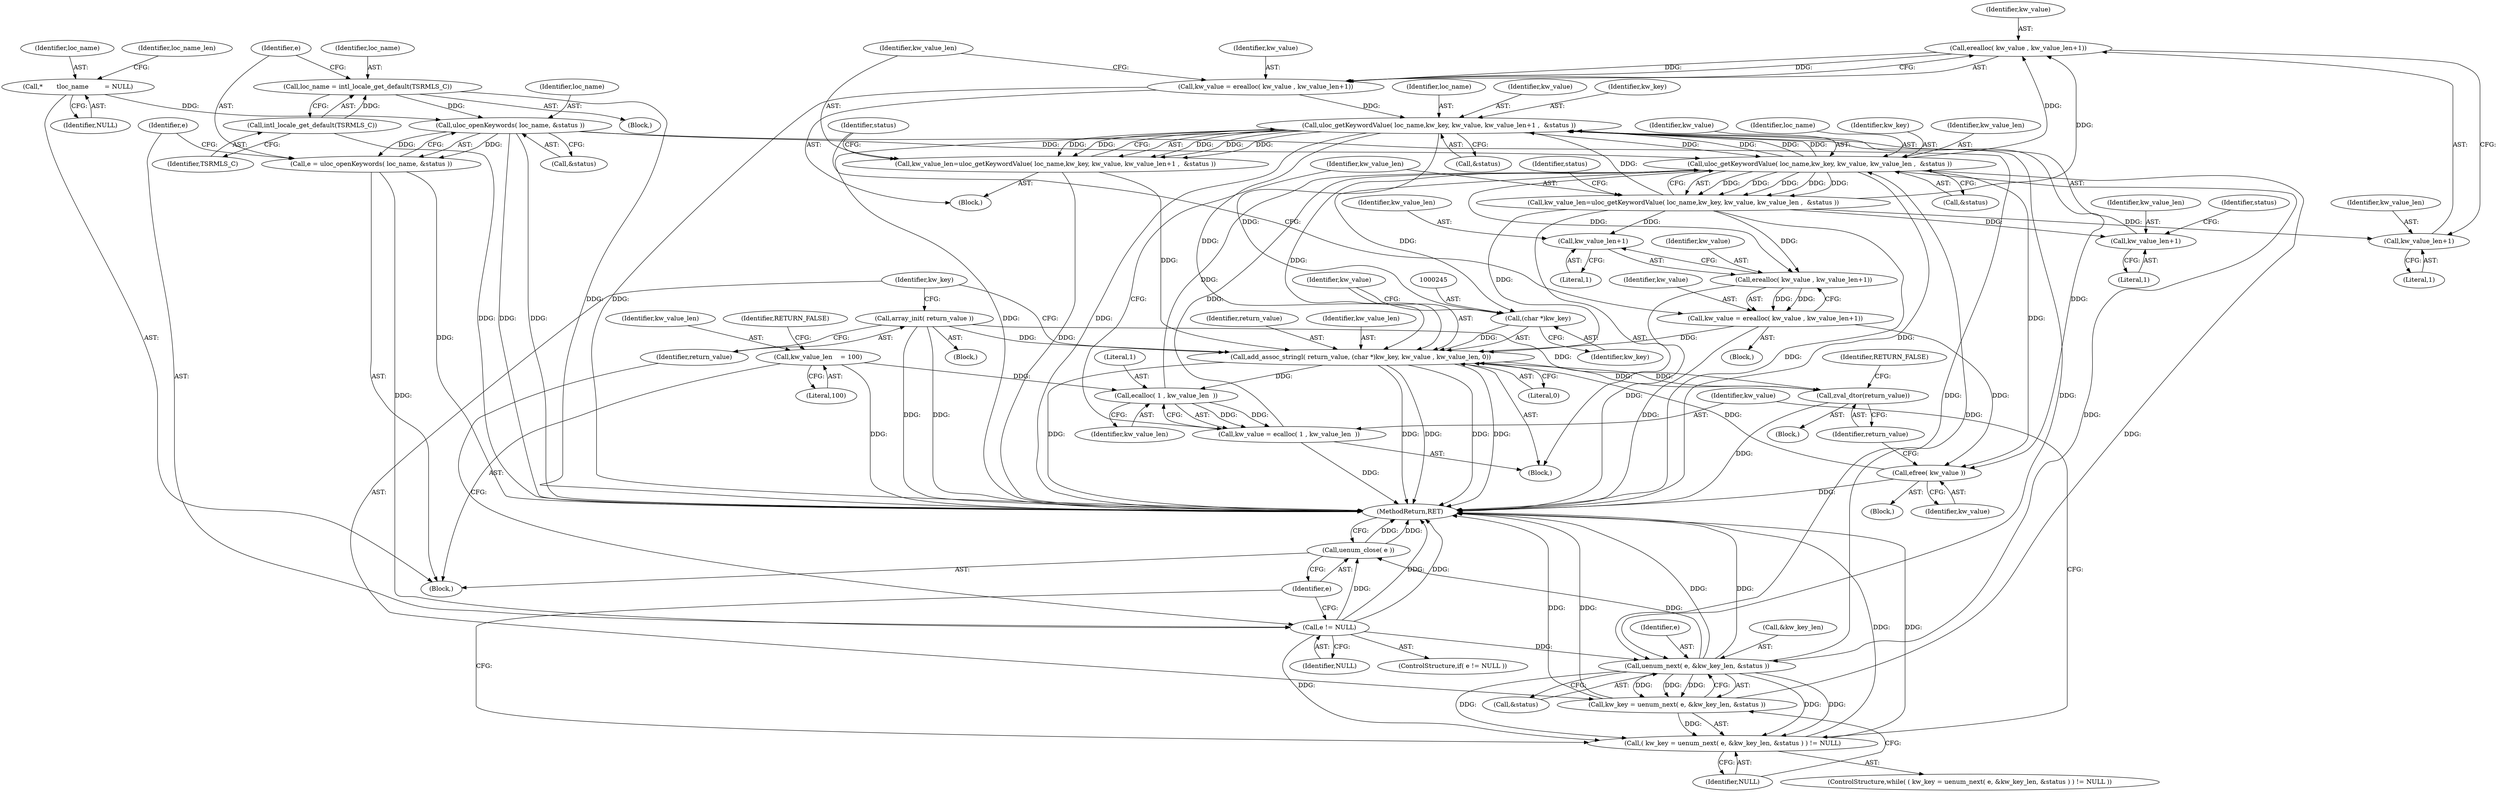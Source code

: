 digraph "0_php-src_97eff7eb57fc2320c267a949cffd622c38712484?w=1_7@API" {
"1000201" [label="(Call,erealloc( kw_value , kw_value_len+1))"];
"1000184" [label="(Call,uloc_getKeywordValue( loc_name,kw_key, kw_value, kw_value_len ,  &status ))"];
"1000208" [label="(Call,uloc_getKeywordValue( loc_name,kw_key, kw_value, kw_value_len+1 ,  &status ))"];
"1000199" [label="(Call,kw_value = erealloc( kw_value , kw_value_len+1))"];
"1000201" [label="(Call,erealloc( kw_value , kw_value_len+1))"];
"1000182" [label="(Call,kw_value_len=uloc_getKeywordValue( loc_name,kw_key, kw_value, kw_value_len ,  &status ))"];
"1000154" [label="(Call,uloc_openKeywords( loc_name, &status ))"];
"1000148" [label="(Call,loc_name = intl_locale_get_default(TSRMLS_C))"];
"1000150" [label="(Call,intl_locale_get_default(TSRMLS_C))"];
"1000126" [label="(Call,*       \tloc_name        = NULL)"];
"1000167" [label="(Call,kw_key = uenum_next( e, &kw_key_len, &status ))"];
"1000169" [label="(Call,uenum_next( e, &kw_key_len, &status ))"];
"1000159" [label="(Call,e != NULL)"];
"1000152" [label="(Call,e = uloc_openKeywords( loc_name, &status ))"];
"1000177" [label="(Call,kw_value = ecalloc( 1 , kw_value_len  ))"];
"1000179" [label="(Call,ecalloc( 1 , kw_value_len  ))"];
"1000242" [label="(Call,add_assoc_stringl( return_value, (char *)kw_key, kw_value , kw_value_len, 0))"];
"1000163" [label="(Call,array_init( return_value ))"];
"1000239" [label="(Call,zval_dtor(return_value))"];
"1000244" [label="(Call,(char *)kw_key)"];
"1000237" [label="(Call,efree( kw_value ))"];
"1000223" [label="(Call,kw_value = erealloc( kw_value , kw_value_len+1))"];
"1000225" [label="(Call,erealloc( kw_value , kw_value_len+1))"];
"1000206" [label="(Call,kw_value_len=uloc_getKeywordValue( loc_name,kw_key, kw_value, kw_value_len+1 ,  &status ))"];
"1000138" [label="(Call,kw_value_len    = 100)"];
"1000166" [label="(Call,( kw_key = uenum_next( e, &kw_key_len, &status ) ) != NULL)"];
"1000203" [label="(Call,kw_value_len+1)"];
"1000212" [label="(Call,kw_value_len+1)"];
"1000227" [label="(Call,kw_value_len+1)"];
"1000250" [label="(Call,uenum_close( e ))"];
"1000227" [label="(Call,kw_value_len+1)"];
"1000171" [label="(Call,&kw_key_len)"];
"1000160" [label="(Identifier,e)"];
"1000162" [label="(Block,)"];
"1000193" [label="(Identifier,status)"];
"1000202" [label="(Identifier,kw_value)"];
"1000156" [label="(Call,&status)"];
"1000184" [label="(Call,uloc_getKeywordValue( loc_name,kw_key, kw_value, kw_value_len ,  &status ))"];
"1000165" [label="(ControlStructure,while( ( kw_key = uenum_next( e, &kw_key_len, &status ) ) != NULL ))"];
"1000233" [label="(Block,)"];
"1000152" [label="(Call,e = uloc_openKeywords( loc_name, &status ))"];
"1000243" [label="(Identifier,return_value)"];
"1000210" [label="(Identifier,kw_key)"];
"1000212" [label="(Call,kw_value_len+1)"];
"1000223" [label="(Call,kw_value = erealloc( kw_value , kw_value_len+1))"];
"1000139" [label="(Identifier,kw_value_len)"];
"1000242" [label="(Call,add_assoc_stringl( return_value, (char *)kw_key, kw_value , kw_value_len, 0))"];
"1000159" [label="(Call,e != NULL)"];
"1000186" [label="(Identifier,kw_key)"];
"1000188" [label="(Identifier,kw_value_len)"];
"1000187" [label="(Identifier,kw_value)"];
"1000200" [label="(Identifier,kw_value)"];
"1000183" [label="(Identifier,kw_value_len)"];
"1000138" [label="(Call,kw_value_len    = 100)"];
"1000225" [label="(Call,erealloc( kw_value , kw_value_len+1))"];
"1000154" [label="(Call,uloc_openKeywords( loc_name, &status ))"];
"1000140" [label="(Literal,100)"];
"1000215" [label="(Call,&status)"];
"1000244" [label="(Call,(char *)kw_key)"];
"1000203" [label="(Call,kw_value_len+1)"];
"1000251" [label="(Identifier,e)"];
"1000181" [label="(Identifier,kw_value_len)"];
"1000168" [label="(Identifier,kw_key)"];
"1000248" [label="(Identifier,kw_value_len)"];
"1000204" [label="(Identifier,kw_value_len)"];
"1000214" [label="(Literal,1)"];
"1000176" [label="(Block,)"];
"1000147" [label="(Block,)"];
"1000213" [label="(Identifier,kw_value_len)"];
"1000224" [label="(Identifier,kw_value)"];
"1000127" [label="(Identifier,loc_name)"];
"1000241" [label="(Identifier,RETURN_FALSE)"];
"1000175" [label="(Identifier,NULL)"];
"1000178" [label="(Identifier,kw_value)"];
"1000228" [label="(Identifier,kw_value_len)"];
"1000170" [label="(Identifier,e)"];
"1000161" [label="(Identifier,NULL)"];
"1000166" [label="(Call,( kw_key = uenum_next( e, &kw_key_len, &status ) ) != NULL)"];
"1000128" [label="(Identifier,NULL)"];
"1000173" [label="(Call,&status)"];
"1000222" [label="(Block,)"];
"1000169" [label="(Call,uenum_next( e, &kw_key_len, &status ))"];
"1000240" [label="(Identifier,return_value)"];
"1000236" [label="(Block,)"];
"1000150" [label="(Call,intl_locale_get_default(TSRMLS_C))"];
"1000252" [label="(MethodReturn,RET)"];
"1000151" [label="(Identifier,TSRMLS_C)"];
"1000126" [label="(Call,*       \tloc_name        = NULL)"];
"1000153" [label="(Identifier,e)"];
"1000164" [label="(Identifier,return_value)"];
"1000229" [label="(Literal,1)"];
"1000177" [label="(Call,kw_value = ecalloc( 1 , kw_value_len  ))"];
"1000195" [label="(Block,)"];
"1000182" [label="(Call,kw_value_len=uloc_getKeywordValue( loc_name,kw_key, kw_value, kw_value_len ,  &status ))"];
"1000131" [label="(Identifier,loc_name_len)"];
"1000249" [label="(Literal,0)"];
"1000148" [label="(Call,loc_name = intl_locale_get_default(TSRMLS_C))"];
"1000179" [label="(Call,ecalloc( 1 , kw_value_len  ))"];
"1000237" [label="(Call,efree( kw_value ))"];
"1000209" [label="(Identifier,loc_name)"];
"1000226" [label="(Identifier,kw_value)"];
"1000246" [label="(Identifier,kw_key)"];
"1000206" [label="(Call,kw_value_len=uloc_getKeywordValue( loc_name,kw_key, kw_value, kw_value_len+1 ,  &status ))"];
"1000142" [label="(Identifier,RETURN_FALSE)"];
"1000205" [label="(Literal,1)"];
"1000207" [label="(Identifier,kw_value_len)"];
"1000185" [label="(Identifier,loc_name)"];
"1000238" [label="(Identifier,kw_value)"];
"1000250" [label="(Call,uenum_close( e ))"];
"1000149" [label="(Identifier,loc_name)"];
"1000201" [label="(Call,erealloc( kw_value , kw_value_len+1))"];
"1000211" [label="(Identifier,kw_value)"];
"1000167" [label="(Call,kw_key = uenum_next( e, &kw_key_len, &status ))"];
"1000208" [label="(Call,uloc_getKeywordValue( loc_name,kw_key, kw_value, kw_value_len+1 ,  &status ))"];
"1000180" [label="(Literal,1)"];
"1000189" [label="(Call,&status)"];
"1000232" [label="(Identifier,status)"];
"1000216" [label="(Identifier,status)"];
"1000163" [label="(Call,array_init( return_value ))"];
"1000247" [label="(Identifier,kw_value)"];
"1000155" [label="(Identifier,loc_name)"];
"1000158" [label="(ControlStructure,if( e != NULL ))"];
"1000199" [label="(Call,kw_value = erealloc( kw_value , kw_value_len+1))"];
"1000108" [label="(Block,)"];
"1000239" [label="(Call,zval_dtor(return_value))"];
"1000201" -> "1000199"  [label="AST: "];
"1000201" -> "1000203"  [label="CFG: "];
"1000202" -> "1000201"  [label="AST: "];
"1000203" -> "1000201"  [label="AST: "];
"1000199" -> "1000201"  [label="CFG: "];
"1000201" -> "1000199"  [label="DDG: "];
"1000201" -> "1000199"  [label="DDG: "];
"1000184" -> "1000201"  [label="DDG: "];
"1000182" -> "1000201"  [label="DDG: "];
"1000184" -> "1000182"  [label="AST: "];
"1000184" -> "1000189"  [label="CFG: "];
"1000185" -> "1000184"  [label="AST: "];
"1000186" -> "1000184"  [label="AST: "];
"1000187" -> "1000184"  [label="AST: "];
"1000188" -> "1000184"  [label="AST: "];
"1000189" -> "1000184"  [label="AST: "];
"1000182" -> "1000184"  [label="CFG: "];
"1000184" -> "1000252"  [label="DDG: "];
"1000184" -> "1000169"  [label="DDG: "];
"1000184" -> "1000182"  [label="DDG: "];
"1000184" -> "1000182"  [label="DDG: "];
"1000184" -> "1000182"  [label="DDG: "];
"1000184" -> "1000182"  [label="DDG: "];
"1000184" -> "1000182"  [label="DDG: "];
"1000208" -> "1000184"  [label="DDG: "];
"1000154" -> "1000184"  [label="DDG: "];
"1000167" -> "1000184"  [label="DDG: "];
"1000177" -> "1000184"  [label="DDG: "];
"1000179" -> "1000184"  [label="DDG: "];
"1000169" -> "1000184"  [label="DDG: "];
"1000184" -> "1000208"  [label="DDG: "];
"1000184" -> "1000208"  [label="DDG: "];
"1000184" -> "1000208"  [label="DDG: "];
"1000184" -> "1000225"  [label="DDG: "];
"1000184" -> "1000237"  [label="DDG: "];
"1000184" -> "1000244"  [label="DDG: "];
"1000184" -> "1000242"  [label="DDG: "];
"1000208" -> "1000206"  [label="AST: "];
"1000208" -> "1000215"  [label="CFG: "];
"1000209" -> "1000208"  [label="AST: "];
"1000210" -> "1000208"  [label="AST: "];
"1000211" -> "1000208"  [label="AST: "];
"1000212" -> "1000208"  [label="AST: "];
"1000215" -> "1000208"  [label="AST: "];
"1000206" -> "1000208"  [label="CFG: "];
"1000208" -> "1000252"  [label="DDG: "];
"1000208" -> "1000252"  [label="DDG: "];
"1000208" -> "1000169"  [label="DDG: "];
"1000208" -> "1000206"  [label="DDG: "];
"1000208" -> "1000206"  [label="DDG: "];
"1000208" -> "1000206"  [label="DDG: "];
"1000208" -> "1000206"  [label="DDG: "];
"1000208" -> "1000206"  [label="DDG: "];
"1000199" -> "1000208"  [label="DDG: "];
"1000182" -> "1000208"  [label="DDG: "];
"1000208" -> "1000237"  [label="DDG: "];
"1000208" -> "1000244"  [label="DDG: "];
"1000208" -> "1000242"  [label="DDG: "];
"1000199" -> "1000195"  [label="AST: "];
"1000200" -> "1000199"  [label="AST: "];
"1000207" -> "1000199"  [label="CFG: "];
"1000199" -> "1000252"  [label="DDG: "];
"1000182" -> "1000176"  [label="AST: "];
"1000183" -> "1000182"  [label="AST: "];
"1000193" -> "1000182"  [label="CFG: "];
"1000182" -> "1000252"  [label="DDG: "];
"1000182" -> "1000203"  [label="DDG: "];
"1000182" -> "1000212"  [label="DDG: "];
"1000182" -> "1000225"  [label="DDG: "];
"1000182" -> "1000227"  [label="DDG: "];
"1000182" -> "1000242"  [label="DDG: "];
"1000154" -> "1000152"  [label="AST: "];
"1000154" -> "1000156"  [label="CFG: "];
"1000155" -> "1000154"  [label="AST: "];
"1000156" -> "1000154"  [label="AST: "];
"1000152" -> "1000154"  [label="CFG: "];
"1000154" -> "1000252"  [label="DDG: "];
"1000154" -> "1000252"  [label="DDG: "];
"1000154" -> "1000152"  [label="DDG: "];
"1000154" -> "1000152"  [label="DDG: "];
"1000148" -> "1000154"  [label="DDG: "];
"1000126" -> "1000154"  [label="DDG: "];
"1000154" -> "1000169"  [label="DDG: "];
"1000148" -> "1000147"  [label="AST: "];
"1000148" -> "1000150"  [label="CFG: "];
"1000149" -> "1000148"  [label="AST: "];
"1000150" -> "1000148"  [label="AST: "];
"1000153" -> "1000148"  [label="CFG: "];
"1000148" -> "1000252"  [label="DDG: "];
"1000150" -> "1000148"  [label="DDG: "];
"1000150" -> "1000151"  [label="CFG: "];
"1000151" -> "1000150"  [label="AST: "];
"1000150" -> "1000252"  [label="DDG: "];
"1000126" -> "1000108"  [label="AST: "];
"1000126" -> "1000128"  [label="CFG: "];
"1000127" -> "1000126"  [label="AST: "];
"1000128" -> "1000126"  [label="AST: "];
"1000131" -> "1000126"  [label="CFG: "];
"1000167" -> "1000166"  [label="AST: "];
"1000167" -> "1000169"  [label="CFG: "];
"1000168" -> "1000167"  [label="AST: "];
"1000169" -> "1000167"  [label="AST: "];
"1000175" -> "1000167"  [label="CFG: "];
"1000167" -> "1000252"  [label="DDG: "];
"1000167" -> "1000252"  [label="DDG: "];
"1000167" -> "1000166"  [label="DDG: "];
"1000169" -> "1000167"  [label="DDG: "];
"1000169" -> "1000167"  [label="DDG: "];
"1000169" -> "1000167"  [label="DDG: "];
"1000169" -> "1000173"  [label="CFG: "];
"1000170" -> "1000169"  [label="AST: "];
"1000171" -> "1000169"  [label="AST: "];
"1000173" -> "1000169"  [label="AST: "];
"1000169" -> "1000252"  [label="DDG: "];
"1000169" -> "1000252"  [label="DDG: "];
"1000169" -> "1000166"  [label="DDG: "];
"1000169" -> "1000166"  [label="DDG: "];
"1000169" -> "1000166"  [label="DDG: "];
"1000159" -> "1000169"  [label="DDG: "];
"1000169" -> "1000250"  [label="DDG: "];
"1000159" -> "1000158"  [label="AST: "];
"1000159" -> "1000161"  [label="CFG: "];
"1000160" -> "1000159"  [label="AST: "];
"1000161" -> "1000159"  [label="AST: "];
"1000164" -> "1000159"  [label="CFG: "];
"1000251" -> "1000159"  [label="CFG: "];
"1000159" -> "1000252"  [label="DDG: "];
"1000159" -> "1000252"  [label="DDG: "];
"1000152" -> "1000159"  [label="DDG: "];
"1000159" -> "1000166"  [label="DDG: "];
"1000159" -> "1000250"  [label="DDG: "];
"1000152" -> "1000108"  [label="AST: "];
"1000153" -> "1000152"  [label="AST: "];
"1000160" -> "1000152"  [label="CFG: "];
"1000152" -> "1000252"  [label="DDG: "];
"1000177" -> "1000176"  [label="AST: "];
"1000177" -> "1000179"  [label="CFG: "];
"1000178" -> "1000177"  [label="AST: "];
"1000179" -> "1000177"  [label="AST: "];
"1000183" -> "1000177"  [label="CFG: "];
"1000177" -> "1000252"  [label="DDG: "];
"1000179" -> "1000177"  [label="DDG: "];
"1000179" -> "1000177"  [label="DDG: "];
"1000179" -> "1000181"  [label="CFG: "];
"1000180" -> "1000179"  [label="AST: "];
"1000181" -> "1000179"  [label="AST: "];
"1000242" -> "1000179"  [label="DDG: "];
"1000138" -> "1000179"  [label="DDG: "];
"1000242" -> "1000176"  [label="AST: "];
"1000242" -> "1000249"  [label="CFG: "];
"1000243" -> "1000242"  [label="AST: "];
"1000244" -> "1000242"  [label="AST: "];
"1000247" -> "1000242"  [label="AST: "];
"1000248" -> "1000242"  [label="AST: "];
"1000249" -> "1000242"  [label="AST: "];
"1000168" -> "1000242"  [label="CFG: "];
"1000242" -> "1000252"  [label="DDG: "];
"1000242" -> "1000252"  [label="DDG: "];
"1000242" -> "1000252"  [label="DDG: "];
"1000242" -> "1000252"  [label="DDG: "];
"1000242" -> "1000252"  [label="DDG: "];
"1000242" -> "1000239"  [label="DDG: "];
"1000163" -> "1000242"  [label="DDG: "];
"1000239" -> "1000242"  [label="DDG: "];
"1000244" -> "1000242"  [label="DDG: "];
"1000237" -> "1000242"  [label="DDG: "];
"1000223" -> "1000242"  [label="DDG: "];
"1000206" -> "1000242"  [label="DDG: "];
"1000163" -> "1000162"  [label="AST: "];
"1000163" -> "1000164"  [label="CFG: "];
"1000164" -> "1000163"  [label="AST: "];
"1000168" -> "1000163"  [label="CFG: "];
"1000163" -> "1000252"  [label="DDG: "];
"1000163" -> "1000252"  [label="DDG: "];
"1000163" -> "1000239"  [label="DDG: "];
"1000239" -> "1000233"  [label="AST: "];
"1000239" -> "1000240"  [label="CFG: "];
"1000240" -> "1000239"  [label="AST: "];
"1000241" -> "1000239"  [label="CFG: "];
"1000239" -> "1000252"  [label="DDG: "];
"1000244" -> "1000246"  [label="CFG: "];
"1000245" -> "1000244"  [label="AST: "];
"1000246" -> "1000244"  [label="AST: "];
"1000247" -> "1000244"  [label="CFG: "];
"1000237" -> "1000236"  [label="AST: "];
"1000237" -> "1000238"  [label="CFG: "];
"1000238" -> "1000237"  [label="AST: "];
"1000240" -> "1000237"  [label="CFG: "];
"1000237" -> "1000252"  [label="DDG: "];
"1000223" -> "1000237"  [label="DDG: "];
"1000223" -> "1000222"  [label="AST: "];
"1000223" -> "1000225"  [label="CFG: "];
"1000224" -> "1000223"  [label="AST: "];
"1000225" -> "1000223"  [label="AST: "];
"1000232" -> "1000223"  [label="CFG: "];
"1000223" -> "1000252"  [label="DDG: "];
"1000225" -> "1000223"  [label="DDG: "];
"1000225" -> "1000223"  [label="DDG: "];
"1000225" -> "1000227"  [label="CFG: "];
"1000226" -> "1000225"  [label="AST: "];
"1000227" -> "1000225"  [label="AST: "];
"1000225" -> "1000252"  [label="DDG: "];
"1000206" -> "1000195"  [label="AST: "];
"1000207" -> "1000206"  [label="AST: "];
"1000232" -> "1000206"  [label="CFG: "];
"1000206" -> "1000252"  [label="DDG: "];
"1000138" -> "1000108"  [label="AST: "];
"1000138" -> "1000140"  [label="CFG: "];
"1000139" -> "1000138"  [label="AST: "];
"1000140" -> "1000138"  [label="AST: "];
"1000142" -> "1000138"  [label="CFG: "];
"1000138" -> "1000252"  [label="DDG: "];
"1000166" -> "1000165"  [label="AST: "];
"1000166" -> "1000175"  [label="CFG: "];
"1000175" -> "1000166"  [label="AST: "];
"1000178" -> "1000166"  [label="CFG: "];
"1000251" -> "1000166"  [label="CFG: "];
"1000166" -> "1000252"  [label="DDG: "];
"1000166" -> "1000252"  [label="DDG: "];
"1000203" -> "1000205"  [label="CFG: "];
"1000204" -> "1000203"  [label="AST: "];
"1000205" -> "1000203"  [label="AST: "];
"1000212" -> "1000214"  [label="CFG: "];
"1000213" -> "1000212"  [label="AST: "];
"1000214" -> "1000212"  [label="AST: "];
"1000216" -> "1000212"  [label="CFG: "];
"1000227" -> "1000229"  [label="CFG: "];
"1000228" -> "1000227"  [label="AST: "];
"1000229" -> "1000227"  [label="AST: "];
"1000250" -> "1000108"  [label="AST: "];
"1000250" -> "1000251"  [label="CFG: "];
"1000251" -> "1000250"  [label="AST: "];
"1000252" -> "1000250"  [label="CFG: "];
"1000250" -> "1000252"  [label="DDG: "];
"1000250" -> "1000252"  [label="DDG: "];
}
